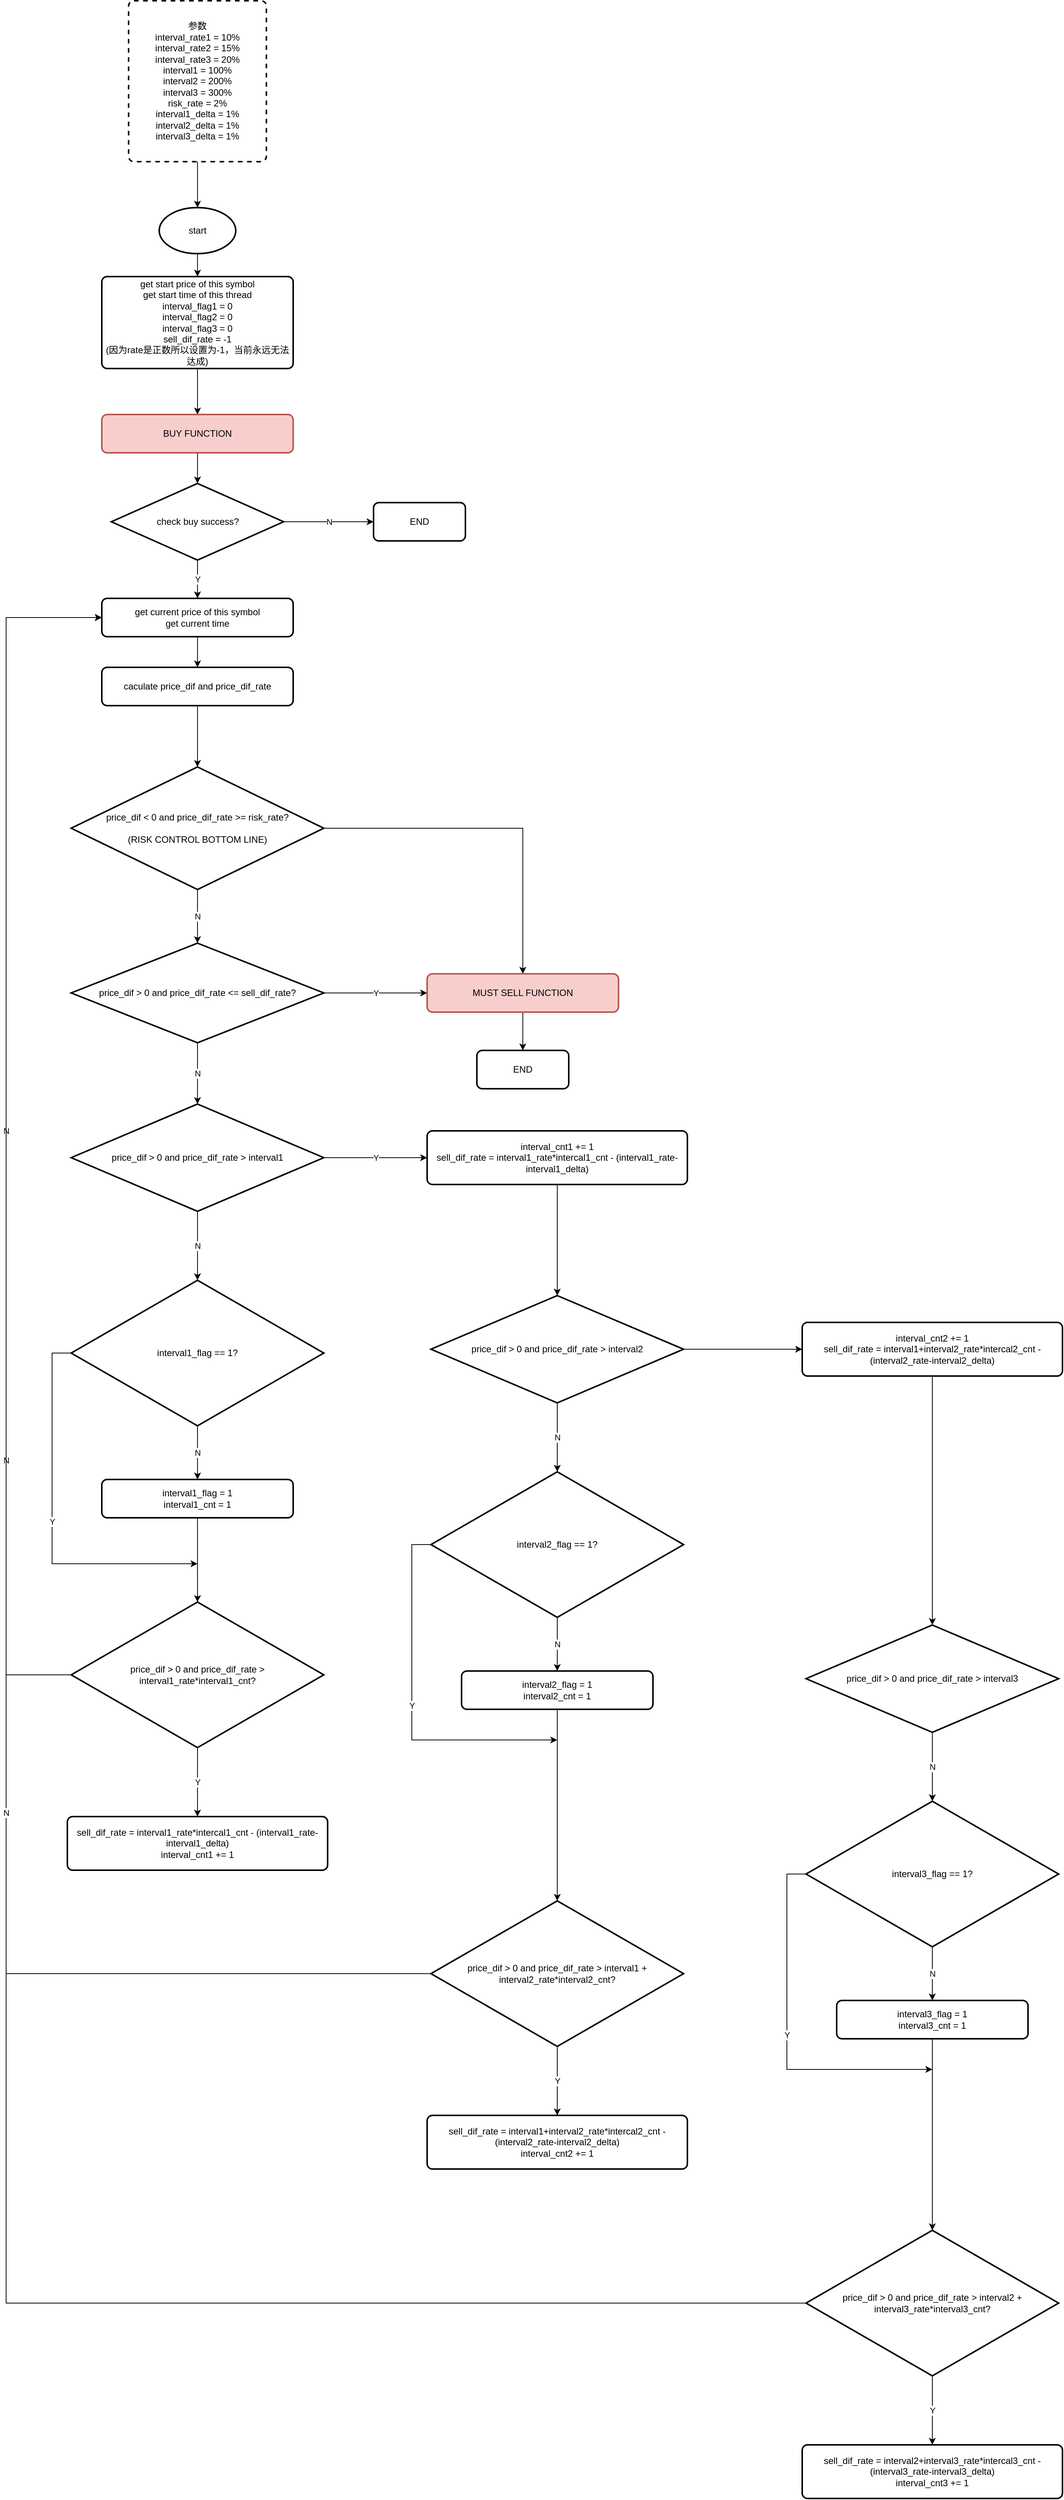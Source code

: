 <mxfile>
    <diagram id="qFTSaaGssanl_1OQc4jP" name="Page-1">
        <mxGraphModel dx="689" dy="1731" grid="1" gridSize="10" guides="1" tooltips="1" connect="1" arrows="1" fold="1" page="1" pageScale="1" pageWidth="827" pageHeight="1169" math="0" shadow="0">
            <root>
                <mxCell id="0"/>
                <mxCell id="1" parent="0"/>
                <mxCell id="6" value="" style="edgeStyle=orthogonalEdgeStyle;rounded=0;orthogonalLoop=1;jettySize=auto;html=1;" parent="1" source="4" target="5" edge="1">
                    <mxGeometry relative="1" as="geometry"/>
                </mxCell>
                <mxCell id="4" value="&lt;font style=&quot;font-size: 12px&quot;&gt;start&lt;/font&gt;" style="strokeWidth=2;html=1;shape=mxgraph.flowchart.start_1;whiteSpace=wrap;" parent="1" vertex="1">
                    <mxGeometry x="280" y="-230" width="100" height="60" as="geometry"/>
                </mxCell>
                <mxCell id="72" style="edgeStyle=orthogonalEdgeStyle;rounded=0;orthogonalLoop=1;jettySize=auto;html=1;" parent="1" source="5" target="70" edge="1">
                    <mxGeometry relative="1" as="geometry"/>
                </mxCell>
                <mxCell id="5" value="get start price of this symbol&lt;br&gt;get start time of this thread&lt;br&gt;interval_flag1 = 0&lt;br&gt;interval_flag2 = 0&lt;br&gt;interval_flag3 = 0&lt;br&gt;sell_dif_rate = -1&lt;br&gt;(因为rate是正数所以设置为-1，当前永远无法达成)" style="rounded=1;whiteSpace=wrap;html=1;absoluteArcSize=1;arcSize=14;strokeWidth=2;" parent="1" vertex="1">
                    <mxGeometry x="205" y="-140" width="250" height="120" as="geometry"/>
                </mxCell>
                <mxCell id="13" value="" style="edgeStyle=orthogonalEdgeStyle;rounded=0;orthogonalLoop=1;jettySize=auto;html=1;" parent="1" source="7" target="11" edge="1">
                    <mxGeometry relative="1" as="geometry"/>
                </mxCell>
                <mxCell id="7" value="get current price of this symbol&lt;br&gt;get current time" style="rounded=1;whiteSpace=wrap;html=1;absoluteArcSize=1;arcSize=14;strokeWidth=2;" parent="1" vertex="1">
                    <mxGeometry x="205" y="280" width="250" height="50" as="geometry"/>
                </mxCell>
                <mxCell id="14" value="" style="edgeStyle=orthogonalEdgeStyle;rounded=0;orthogonalLoop=1;jettySize=auto;html=1;" parent="1" source="11" target="12" edge="1">
                    <mxGeometry relative="1" as="geometry"/>
                </mxCell>
                <mxCell id="11" value="caculate price_dif and price_dif_rate" style="rounded=1;whiteSpace=wrap;html=1;absoluteArcSize=1;arcSize=14;strokeWidth=2;" parent="1" vertex="1">
                    <mxGeometry x="205" y="370" width="250" height="50" as="geometry"/>
                </mxCell>
                <mxCell id="36" value="N" style="edgeStyle=orthogonalEdgeStyle;rounded=0;orthogonalLoop=1;jettySize=auto;html=1;exitX=0.5;exitY=1;exitDx=0;exitDy=0;exitPerimeter=0;entryX=0.5;entryY=0;entryDx=0;entryDy=0;entryPerimeter=0;" parent="1" source="12" target="35" edge="1">
                    <mxGeometry relative="1" as="geometry"/>
                </mxCell>
                <mxCell id="69" style="edgeStyle=orthogonalEdgeStyle;rounded=0;orthogonalLoop=1;jettySize=auto;html=1;" parent="1" source="12" target="67" edge="1">
                    <mxGeometry relative="1" as="geometry"/>
                </mxCell>
                <mxCell id="12" value="price_dif &amp;lt; 0 and price_dif_rate &amp;gt;= risk_rate?&lt;br&gt;&lt;br&gt;(RISK CONTROL BOTTOM LINE)" style="strokeWidth=2;html=1;shape=mxgraph.flowchart.decision;whiteSpace=wrap;" parent="1" vertex="1">
                    <mxGeometry x="165" y="500" width="330" height="160" as="geometry"/>
                </mxCell>
                <mxCell id="28" value="N" style="edgeStyle=orthogonalEdgeStyle;rounded=0;orthogonalLoop=1;jettySize=auto;html=1;entryX=0.5;entryY=0;entryDx=0;entryDy=0;entryPerimeter=0;" parent="1" source="17" target="27" edge="1">
                    <mxGeometry relative="1" as="geometry"/>
                </mxCell>
                <mxCell id="50" value="Y" style="edgeStyle=orthogonalEdgeStyle;rounded=0;orthogonalLoop=1;jettySize=auto;html=1;" parent="1" source="17" target="49" edge="1">
                    <mxGeometry relative="1" as="geometry"/>
                </mxCell>
                <mxCell id="17" value="price_dif &amp;gt; 0 and price_dif_rate &amp;gt; interval1&lt;br&gt;" style="strokeWidth=2;html=1;shape=mxgraph.flowchart.decision;whiteSpace=wrap;" parent="1" vertex="1">
                    <mxGeometry x="165" y="940" width="330" height="140" as="geometry"/>
                </mxCell>
                <mxCell id="26" style="edgeStyle=orthogonalEdgeStyle;rounded=0;orthogonalLoop=1;jettySize=auto;html=1;entryX=0.5;entryY=0;entryDx=0;entryDy=0;entryPerimeter=0;" parent="1" source="21" target="23" edge="1">
                    <mxGeometry relative="1" as="geometry"/>
                </mxCell>
                <mxCell id="21" value="interval1_flag = 1&lt;br&gt;interval1_cnt = 1" style="rounded=1;whiteSpace=wrap;html=1;absoluteArcSize=1;arcSize=14;strokeWidth=2;" parent="1" vertex="1">
                    <mxGeometry x="205" y="1430" width="250" height="50" as="geometry"/>
                </mxCell>
                <mxCell id="31" value="N" style="edgeStyle=orthogonalEdgeStyle;rounded=0;orthogonalLoop=1;jettySize=auto;html=1;entryX=0;entryY=0.5;entryDx=0;entryDy=0;exitX=0;exitY=0.5;exitDx=0;exitDy=0;exitPerimeter=0;" parent="1" source="23" target="7" edge="1">
                    <mxGeometry relative="1" as="geometry">
                        <Array as="points">
                            <mxPoint x="80" y="1685"/>
                            <mxPoint x="80" y="305"/>
                        </Array>
                    </mxGeometry>
                </mxCell>
                <mxCell id="34" value="Y" style="edgeStyle=orthogonalEdgeStyle;rounded=0;orthogonalLoop=1;jettySize=auto;html=1;entryX=0.5;entryY=0;entryDx=0;entryDy=0;" parent="1" source="23" target="30" edge="1">
                    <mxGeometry relative="1" as="geometry"/>
                </mxCell>
                <mxCell id="23" value="price_dif &amp;gt; 0 and price_dif_rate &amp;gt; interval1_rate*interval1_cnt?" style="strokeWidth=2;html=1;shape=mxgraph.flowchart.decision;whiteSpace=wrap;" parent="1" vertex="1">
                    <mxGeometry x="165" y="1590" width="330" height="190" as="geometry"/>
                </mxCell>
                <mxCell id="25" value="" style="edgeStyle=orthogonalEdgeStyle;rounded=0;orthogonalLoop=1;jettySize=auto;html=1;" parent="1" source="24" target="4" edge="1">
                    <mxGeometry relative="1" as="geometry"/>
                </mxCell>
                <mxCell id="24" value="&lt;span&gt;参数&lt;br&gt;interval_rate1 = 10%&lt;/span&gt;&lt;br&gt;&lt;span&gt;interval_rate2 = 15%&lt;/span&gt;&lt;br&gt;&lt;span&gt;interval_rate3 = 20%&lt;br&gt;interval1 = 100%&lt;br&gt;interval2 = 200%&lt;br&gt;interval3 = 300%&lt;br&gt;risk_rate = 2%&lt;br&gt;interval1_delta = 1%&lt;br&gt;&lt;/span&gt;interval2_delta = 1%&lt;br&gt;interval3_delta = 1%&lt;span&gt;&lt;br&gt;&lt;/span&gt;" style="rounded=1;whiteSpace=wrap;html=1;absoluteArcSize=1;arcSize=14;strokeWidth=2;dashed=1;" parent="1" vertex="1">
                    <mxGeometry x="240" y="-500" width="180" height="210" as="geometry"/>
                </mxCell>
                <mxCell id="29" value="N" style="edgeStyle=orthogonalEdgeStyle;rounded=0;orthogonalLoop=1;jettySize=auto;html=1;" parent="1" source="27" target="21" edge="1">
                    <mxGeometry relative="1" as="geometry"/>
                </mxCell>
                <mxCell id="32" value="Y" style="edgeStyle=orthogonalEdgeStyle;rounded=0;orthogonalLoop=1;jettySize=auto;html=1;exitX=0;exitY=0.5;exitDx=0;exitDy=0;exitPerimeter=0;" parent="1" source="27" edge="1">
                    <mxGeometry relative="1" as="geometry">
                        <mxPoint x="330" y="1540" as="targetPoint"/>
                        <Array as="points">
                            <mxPoint x="140" y="1265"/>
                            <mxPoint x="140" y="1540"/>
                        </Array>
                    </mxGeometry>
                </mxCell>
                <mxCell id="27" value="interval1_flag == 1?" style="strokeWidth=2;html=1;shape=mxgraph.flowchart.decision;whiteSpace=wrap;" parent="1" vertex="1">
                    <mxGeometry x="165" y="1170" width="330" height="190" as="geometry"/>
                </mxCell>
                <mxCell id="30" value="sell_dif_rate = interval1_rate*intercal1_cnt - (interval1_rate-interval1_delta)&lt;br&gt;interval_cnt1 += 1" style="rounded=1;whiteSpace=wrap;html=1;absoluteArcSize=1;arcSize=14;strokeWidth=2;" parent="1" vertex="1">
                    <mxGeometry x="160" y="1870" width="340" height="70" as="geometry"/>
                </mxCell>
                <mxCell id="37" value="N" style="edgeStyle=orthogonalEdgeStyle;rounded=0;orthogonalLoop=1;jettySize=auto;html=1;exitX=0.5;exitY=1;exitDx=0;exitDy=0;exitPerimeter=0;entryX=0.5;entryY=0;entryDx=0;entryDy=0;entryPerimeter=0;" parent="1" source="35" target="17" edge="1">
                    <mxGeometry relative="1" as="geometry"/>
                </mxCell>
                <mxCell id="68" value="Y" style="edgeStyle=orthogonalEdgeStyle;rounded=0;orthogonalLoop=1;jettySize=auto;html=1;" parent="1" source="35" target="67" edge="1">
                    <mxGeometry relative="1" as="geometry"/>
                </mxCell>
                <mxCell id="35" value="price_dif &amp;gt; 0 and price_dif_rate &amp;lt;= sell_dif_rate?" style="strokeWidth=2;html=1;shape=mxgraph.flowchart.decision;whiteSpace=wrap;" parent="1" vertex="1">
                    <mxGeometry x="165" y="730" width="330" height="130" as="geometry"/>
                </mxCell>
                <mxCell id="48" value="N" style="edgeStyle=orthogonalEdgeStyle;rounded=0;orthogonalLoop=1;jettySize=auto;html=1;entryX=0.5;entryY=0;entryDx=0;entryDy=0;entryPerimeter=0;" parent="1" source="38" target="46" edge="1">
                    <mxGeometry relative="1" as="geometry"/>
                </mxCell>
                <mxCell id="54" style="edgeStyle=orthogonalEdgeStyle;rounded=0;orthogonalLoop=1;jettySize=auto;html=1;" parent="1" source="38" target="53" edge="1">
                    <mxGeometry relative="1" as="geometry"/>
                </mxCell>
                <mxCell id="38" value="price_dif &amp;gt; 0 and price_dif_rate &amp;gt; interval2" style="strokeWidth=2;html=1;shape=mxgraph.flowchart.decision;whiteSpace=wrap;" parent="1" vertex="1">
                    <mxGeometry x="635" y="1190" width="330" height="140" as="geometry"/>
                </mxCell>
                <mxCell id="40" style="edgeStyle=orthogonalEdgeStyle;rounded=0;orthogonalLoop=1;jettySize=auto;html=1;entryX=0.5;entryY=0;entryDx=0;entryDy=0;entryPerimeter=0;" parent="1" source="41" target="43" edge="1">
                    <mxGeometry relative="1" as="geometry"/>
                </mxCell>
                <mxCell id="41" value="interval2_flag = 1&lt;br&gt;interval2_cnt = 1" style="rounded=1;whiteSpace=wrap;html=1;absoluteArcSize=1;arcSize=14;strokeWidth=2;" parent="1" vertex="1">
                    <mxGeometry x="675" y="1680" width="250" height="50" as="geometry"/>
                </mxCell>
                <mxCell id="42" value="Y" style="edgeStyle=orthogonalEdgeStyle;rounded=0;orthogonalLoop=1;jettySize=auto;html=1;entryX=0.5;entryY=0;entryDx=0;entryDy=0;" parent="1" source="43" target="47" edge="1">
                    <mxGeometry relative="1" as="geometry"/>
                </mxCell>
                <mxCell id="52" value="N" style="edgeStyle=orthogonalEdgeStyle;rounded=0;orthogonalLoop=1;jettySize=auto;html=1;exitX=0;exitY=0.5;exitDx=0;exitDy=0;exitPerimeter=0;entryX=0;entryY=0.5;entryDx=0;entryDy=0;" parent="1" source="43" target="7" edge="1">
                    <mxGeometry relative="1" as="geometry">
                        <Array as="points">
                            <mxPoint x="80" y="2075"/>
                            <mxPoint x="80" y="305"/>
                        </Array>
                    </mxGeometry>
                </mxCell>
                <mxCell id="43" value="price_dif &amp;gt; 0 and price_dif_rate &amp;gt; interval1 + interval2_rate*interval2_cnt?" style="strokeWidth=2;html=1;shape=mxgraph.flowchart.decision;whiteSpace=wrap;" parent="1" vertex="1">
                    <mxGeometry x="635" y="1980" width="330" height="190" as="geometry"/>
                </mxCell>
                <mxCell id="44" value="N" style="edgeStyle=orthogonalEdgeStyle;rounded=0;orthogonalLoop=1;jettySize=auto;html=1;" parent="1" source="46" target="41" edge="1">
                    <mxGeometry relative="1" as="geometry"/>
                </mxCell>
                <mxCell id="45" value="Y" style="edgeStyle=orthogonalEdgeStyle;rounded=0;orthogonalLoop=1;jettySize=auto;html=1;exitX=0;exitY=0.5;exitDx=0;exitDy=0;exitPerimeter=0;" parent="1" source="46" edge="1">
                    <mxGeometry relative="1" as="geometry">
                        <mxPoint x="800" y="1770" as="targetPoint"/>
                        <Array as="points">
                            <mxPoint x="610" y="1515"/>
                            <mxPoint x="610" y="1770"/>
                            <mxPoint x="800" y="1770"/>
                        </Array>
                    </mxGeometry>
                </mxCell>
                <mxCell id="46" value="interval2_flag == 1?" style="strokeWidth=2;html=1;shape=mxgraph.flowchart.decision;whiteSpace=wrap;" parent="1" vertex="1">
                    <mxGeometry x="635" y="1420" width="330" height="190" as="geometry"/>
                </mxCell>
                <mxCell id="47" value="sell_dif_rate = interval1+interval2_rate*intercal2_cnt - (interval2_rate-interval2_delta)&lt;br&gt;interval_cnt2 += 1" style="rounded=1;whiteSpace=wrap;html=1;absoluteArcSize=1;arcSize=14;strokeWidth=2;" parent="1" vertex="1">
                    <mxGeometry x="630" y="2260" width="340" height="70" as="geometry"/>
                </mxCell>
                <mxCell id="51" style="edgeStyle=orthogonalEdgeStyle;rounded=0;orthogonalLoop=1;jettySize=auto;html=1;entryX=0.5;entryY=0;entryDx=0;entryDy=0;entryPerimeter=0;" parent="1" source="49" target="38" edge="1">
                    <mxGeometry relative="1" as="geometry"/>
                </mxCell>
                <mxCell id="49" value="interval_cnt1 += 1&lt;br&gt;sell_dif_rate = interval1_rate*intercal1_cnt - (interval1_rate-interval1_delta)" style="rounded=1;whiteSpace=wrap;html=1;absoluteArcSize=1;arcSize=14;strokeWidth=2;" parent="1" vertex="1">
                    <mxGeometry x="630" y="975" width="340" height="70" as="geometry"/>
                </mxCell>
                <mxCell id="65" style="edgeStyle=orthogonalEdgeStyle;rounded=0;orthogonalLoop=1;jettySize=auto;html=1;entryX=0.5;entryY=0;entryDx=0;entryDy=0;entryPerimeter=0;" parent="1" source="53" target="56" edge="1">
                    <mxGeometry relative="1" as="geometry"/>
                </mxCell>
                <mxCell id="53" value="interval_cnt2 += 1&lt;br&gt;sell_dif_rate = interval1+interval2_rate*intercal2_cnt - (interval2_rate-interval2_delta)" style="rounded=1;whiteSpace=wrap;html=1;absoluteArcSize=1;arcSize=14;strokeWidth=2;" parent="1" vertex="1">
                    <mxGeometry x="1120" y="1225" width="340" height="70" as="geometry"/>
                </mxCell>
                <mxCell id="55" value="N" style="edgeStyle=orthogonalEdgeStyle;rounded=0;orthogonalLoop=1;jettySize=auto;html=1;entryX=0.5;entryY=0;entryDx=0;entryDy=0;entryPerimeter=0;" parent="1" source="56" target="63" edge="1">
                    <mxGeometry relative="1" as="geometry"/>
                </mxCell>
                <mxCell id="56" value="price_dif &amp;gt; 0 and price_dif_rate &amp;gt; interval3" style="strokeWidth=2;html=1;shape=mxgraph.flowchart.decision;whiteSpace=wrap;" parent="1" vertex="1">
                    <mxGeometry x="1125" y="1620" width="330" height="140" as="geometry"/>
                </mxCell>
                <mxCell id="57" style="edgeStyle=orthogonalEdgeStyle;rounded=0;orthogonalLoop=1;jettySize=auto;html=1;entryX=0.5;entryY=0;entryDx=0;entryDy=0;entryPerimeter=0;" parent="1" source="58" target="60" edge="1">
                    <mxGeometry relative="1" as="geometry"/>
                </mxCell>
                <mxCell id="58" value="interval3_flag = 1&lt;br&gt;interval3_cnt = 1" style="rounded=1;whiteSpace=wrap;html=1;absoluteArcSize=1;arcSize=14;strokeWidth=2;" parent="1" vertex="1">
                    <mxGeometry x="1165" y="2110" width="250" height="50" as="geometry"/>
                </mxCell>
                <mxCell id="59" value="Y" style="edgeStyle=orthogonalEdgeStyle;rounded=0;orthogonalLoop=1;jettySize=auto;html=1;entryX=0.5;entryY=0;entryDx=0;entryDy=0;" parent="1" source="60" target="64" edge="1">
                    <mxGeometry relative="1" as="geometry"/>
                </mxCell>
                <mxCell id="66" value="N" style="edgeStyle=orthogonalEdgeStyle;rounded=0;orthogonalLoop=1;jettySize=auto;html=1;entryX=0;entryY=0.5;entryDx=0;entryDy=0;" parent="1" source="60" target="7" edge="1">
                    <mxGeometry relative="1" as="geometry">
                        <Array as="points">
                            <mxPoint x="80" y="2505"/>
                            <mxPoint x="80" y="305"/>
                        </Array>
                    </mxGeometry>
                </mxCell>
                <mxCell id="60" value="price_dif &amp;gt; 0 and price_dif_rate &amp;gt; interval2 + interval3_rate*interval3_cnt?" style="strokeWidth=2;html=1;shape=mxgraph.flowchart.decision;whiteSpace=wrap;" parent="1" vertex="1">
                    <mxGeometry x="1125" y="2410" width="330" height="190" as="geometry"/>
                </mxCell>
                <mxCell id="61" value="N" style="edgeStyle=orthogonalEdgeStyle;rounded=0;orthogonalLoop=1;jettySize=auto;html=1;" parent="1" source="63" target="58" edge="1">
                    <mxGeometry relative="1" as="geometry"/>
                </mxCell>
                <mxCell id="62" value="Y" style="edgeStyle=orthogonalEdgeStyle;rounded=0;orthogonalLoop=1;jettySize=auto;html=1;exitX=0;exitY=0.5;exitDx=0;exitDy=0;exitPerimeter=0;" parent="1" source="63" edge="1">
                    <mxGeometry relative="1" as="geometry">
                        <mxPoint x="1290" y="2200" as="targetPoint"/>
                        <Array as="points">
                            <mxPoint x="1100" y="1945"/>
                            <mxPoint x="1100" y="2200"/>
                            <mxPoint x="1290" y="2200"/>
                        </Array>
                    </mxGeometry>
                </mxCell>
                <mxCell id="63" value="interval3_flag == 1?" style="strokeWidth=2;html=1;shape=mxgraph.flowchart.decision;whiteSpace=wrap;" parent="1" vertex="1">
                    <mxGeometry x="1125" y="1850" width="330" height="190" as="geometry"/>
                </mxCell>
                <mxCell id="64" value="sell_dif_rate = interval2+interval3_rate*intercal3_cnt - (interval3_rate-interval3_delta)&lt;br&gt;interval_cnt3 += 1" style="rounded=1;whiteSpace=wrap;html=1;absoluteArcSize=1;arcSize=14;strokeWidth=2;" parent="1" vertex="1">
                    <mxGeometry x="1120" y="2690" width="340" height="70" as="geometry"/>
                </mxCell>
                <mxCell id="79" style="edgeStyle=orthogonalEdgeStyle;rounded=0;orthogonalLoop=1;jettySize=auto;html=1;entryX=0.5;entryY=0;entryDx=0;entryDy=0;" parent="1" source="67" target="78" edge="1">
                    <mxGeometry relative="1" as="geometry"/>
                </mxCell>
                <mxCell id="67" value="MUST SELL FUNCTION" style="rounded=1;whiteSpace=wrap;html=1;absoluteArcSize=1;arcSize=14;strokeWidth=2;fillColor=#f8cecc;strokeColor=#b85450;" parent="1" vertex="1">
                    <mxGeometry x="630" y="770" width="250" height="50" as="geometry"/>
                </mxCell>
                <mxCell id="74" style="edgeStyle=orthogonalEdgeStyle;rounded=0;orthogonalLoop=1;jettySize=auto;html=1;exitX=0.5;exitY=1;exitDx=0;exitDy=0;entryX=0.5;entryY=0;entryDx=0;entryDy=0;entryPerimeter=0;" parent="1" source="70" target="73" edge="1">
                    <mxGeometry relative="1" as="geometry"/>
                </mxCell>
                <mxCell id="70" value="BUY FUNCTION" style="rounded=1;whiteSpace=wrap;html=1;absoluteArcSize=1;arcSize=14;strokeWidth=2;fillColor=#f8cecc;strokeColor=#b85450;" parent="1" vertex="1">
                    <mxGeometry x="205" y="40" width="250" height="50" as="geometry"/>
                </mxCell>
                <mxCell id="75" value="Y" style="edgeStyle=orthogonalEdgeStyle;rounded=0;orthogonalLoop=1;jettySize=auto;html=1;exitX=0.5;exitY=1;exitDx=0;exitDy=0;exitPerimeter=0;entryX=0.5;entryY=0;entryDx=0;entryDy=0;" parent="1" source="73" target="7" edge="1">
                    <mxGeometry relative="1" as="geometry"/>
                </mxCell>
                <mxCell id="77" value="N" style="edgeStyle=orthogonalEdgeStyle;rounded=0;orthogonalLoop=1;jettySize=auto;html=1;" parent="1" source="73" target="76" edge="1">
                    <mxGeometry relative="1" as="geometry"/>
                </mxCell>
                <mxCell id="73" value="check buy success?" style="strokeWidth=2;html=1;shape=mxgraph.flowchart.decision;whiteSpace=wrap;" parent="1" vertex="1">
                    <mxGeometry x="217.5" y="130" width="225" height="100" as="geometry"/>
                </mxCell>
                <mxCell id="76" value="END" style="rounded=1;whiteSpace=wrap;html=1;absoluteArcSize=1;arcSize=14;strokeWidth=2;" parent="1" vertex="1">
                    <mxGeometry x="560" y="155" width="120" height="50" as="geometry"/>
                </mxCell>
                <mxCell id="78" value="END" style="rounded=1;whiteSpace=wrap;html=1;absoluteArcSize=1;arcSize=14;strokeWidth=2;" parent="1" vertex="1">
                    <mxGeometry x="695" y="870" width="120" height="50" as="geometry"/>
                </mxCell>
            </root>
        </mxGraphModel>
    </diagram>
</mxfile>